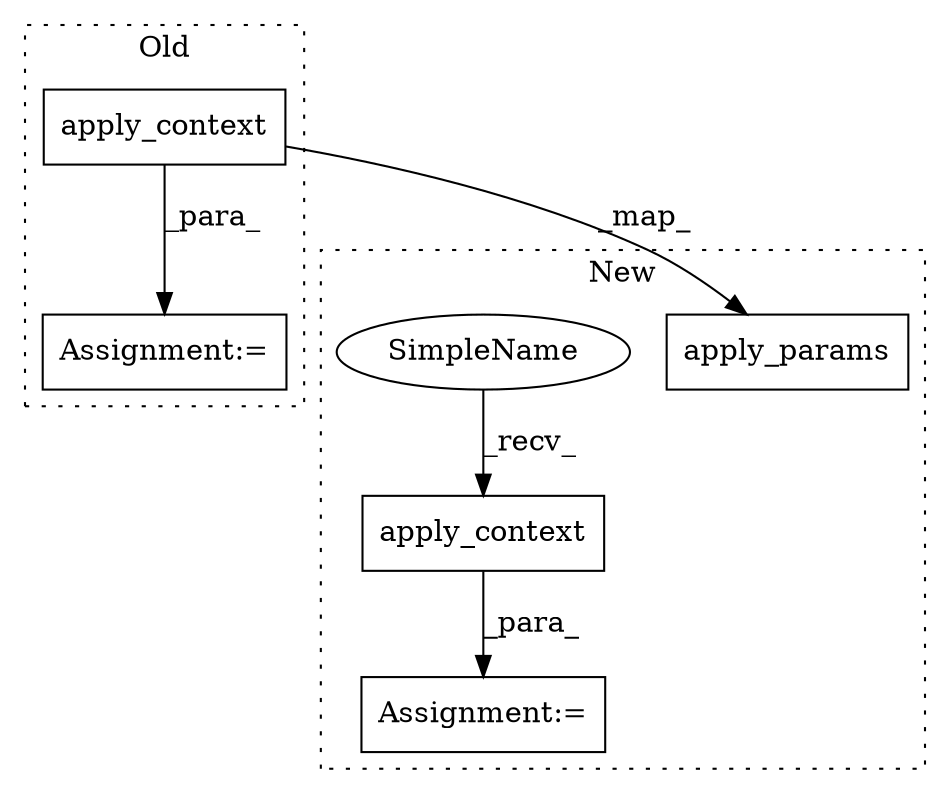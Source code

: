 digraph G {
subgraph cluster0 {
1 [label="apply_context" a="32" s="2698,2744" l="14,1" shape="box"];
4 [label="Assignment:=" a="7" s="2692" l="1" shape="box"];
label = "Old";
style="dotted";
}
subgraph cluster1 {
2 [label="apply_params" a="32" s="3020,3065" l="13,1" shape="box"];
3 [label="apply_context" a="32" s="3183" l="15" shape="box"];
5 [label="Assignment:=" a="7" s="3177" l="1" shape="box"];
6 [label="SimpleName" a="42" s="3178" l="4" shape="ellipse"];
label = "New";
style="dotted";
}
1 -> 2 [label="_map_"];
1 -> 4 [label="_para_"];
3 -> 5 [label="_para_"];
6 -> 3 [label="_recv_"];
}